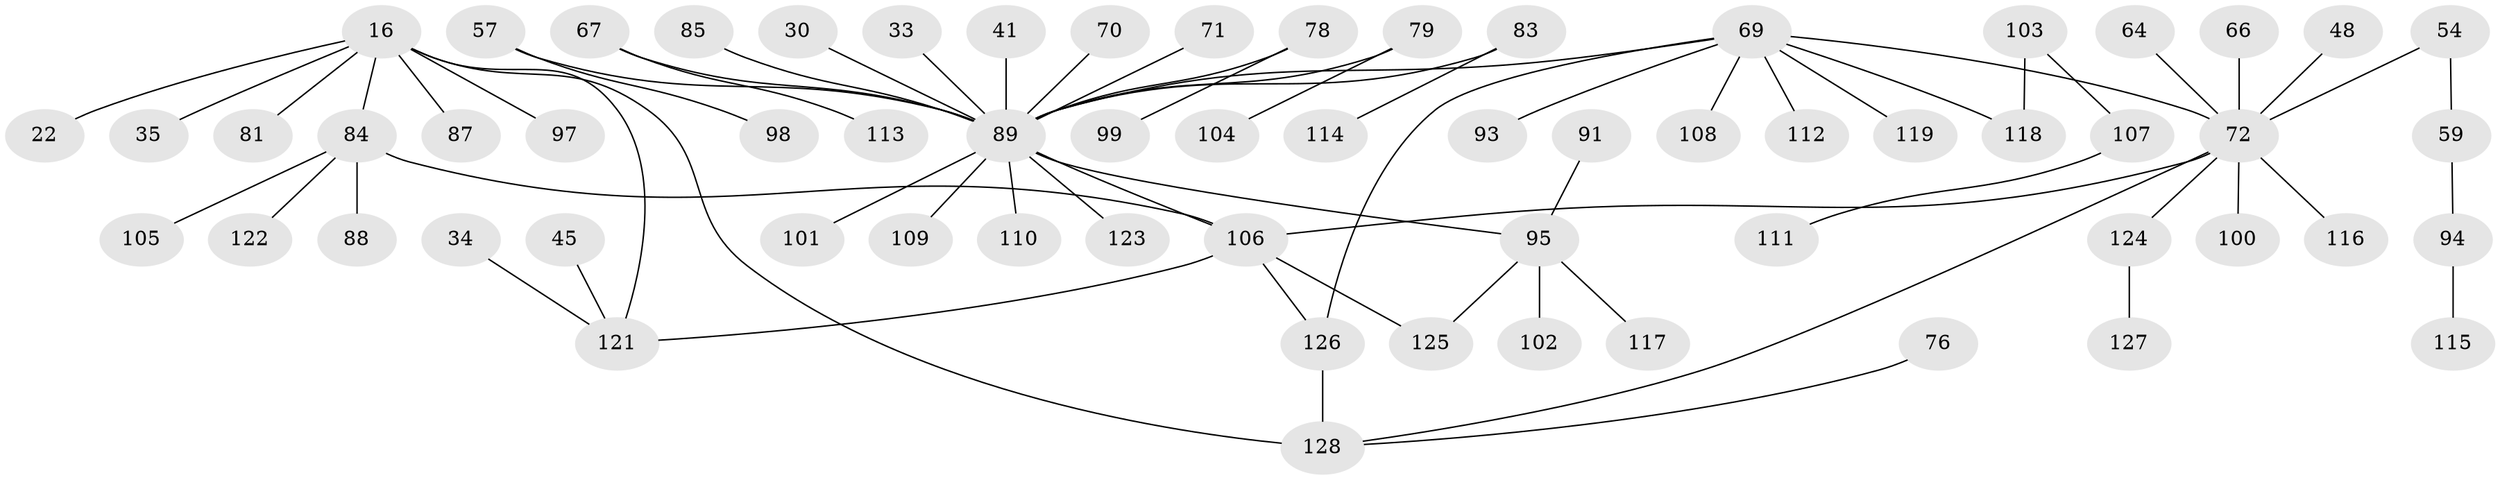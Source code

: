 // original degree distribution, {9: 0.015625, 3: 0.1484375, 2: 0.28125, 4: 0.078125, 1: 0.4375, 5: 0.0078125, 8: 0.0078125, 6: 0.0234375}
// Generated by graph-tools (version 1.1) at 2025/43/03/09/25 04:43:00]
// undirected, 64 vertices, 69 edges
graph export_dot {
graph [start="1"]
  node [color=gray90,style=filled];
  16 [super="+10"];
  22;
  30;
  33;
  34;
  35;
  41;
  45;
  48;
  54 [super="+42"];
  57;
  59;
  64;
  66;
  67;
  69 [super="+68+23+19+58"];
  70;
  71;
  72 [super="+52+7+40+62"];
  76;
  78;
  79;
  81 [super="+36"];
  83;
  84 [super="+38+82"];
  85;
  87;
  88;
  89 [super="+8+9+86"];
  91;
  93;
  94;
  95 [super="+92"];
  97;
  98;
  99;
  100;
  101;
  102;
  103;
  104;
  105;
  106 [super="+39+96"];
  107;
  108;
  109;
  110;
  111;
  112;
  113;
  114;
  115;
  116;
  117;
  118 [super="+44"];
  119;
  121 [super="+21"];
  122;
  123;
  124;
  125;
  126 [super="+120"];
  127;
  128 [super="+37+20+90"];
  16 -- 22;
  16 -- 121 [weight=2];
  16 -- 97;
  16 -- 35;
  16 -- 87;
  16 -- 128;
  16 -- 81;
  16 -- 84;
  30 -- 89;
  33 -- 89;
  34 -- 121;
  41 -- 89;
  45 -- 121;
  48 -- 72;
  54 -- 59;
  54 -- 72;
  57 -- 98;
  57 -- 89;
  59 -- 94;
  64 -- 72;
  66 -- 72;
  67 -- 113;
  67 -- 89;
  69 -- 108;
  69 -- 112;
  69 -- 119;
  69 -- 89 [weight=2];
  69 -- 93;
  69 -- 118;
  69 -- 72 [weight=2];
  69 -- 126;
  70 -- 89;
  71 -- 89;
  72 -- 100;
  72 -- 124;
  72 -- 116;
  72 -- 128;
  72 -- 106;
  76 -- 128;
  78 -- 99;
  78 -- 89;
  79 -- 104;
  79 -- 89;
  83 -- 114;
  83 -- 89;
  84 -- 105;
  84 -- 122;
  84 -- 88;
  84 -- 106;
  85 -- 89;
  89 -- 101;
  89 -- 109;
  89 -- 110;
  89 -- 123;
  89 -- 95;
  89 -- 106;
  91 -- 95;
  94 -- 115;
  95 -- 102;
  95 -- 117;
  95 -- 125;
  103 -- 107;
  103 -- 118;
  106 -- 121;
  106 -- 125;
  106 -- 126;
  107 -- 111;
  124 -- 127;
  126 -- 128 [weight=2];
}

